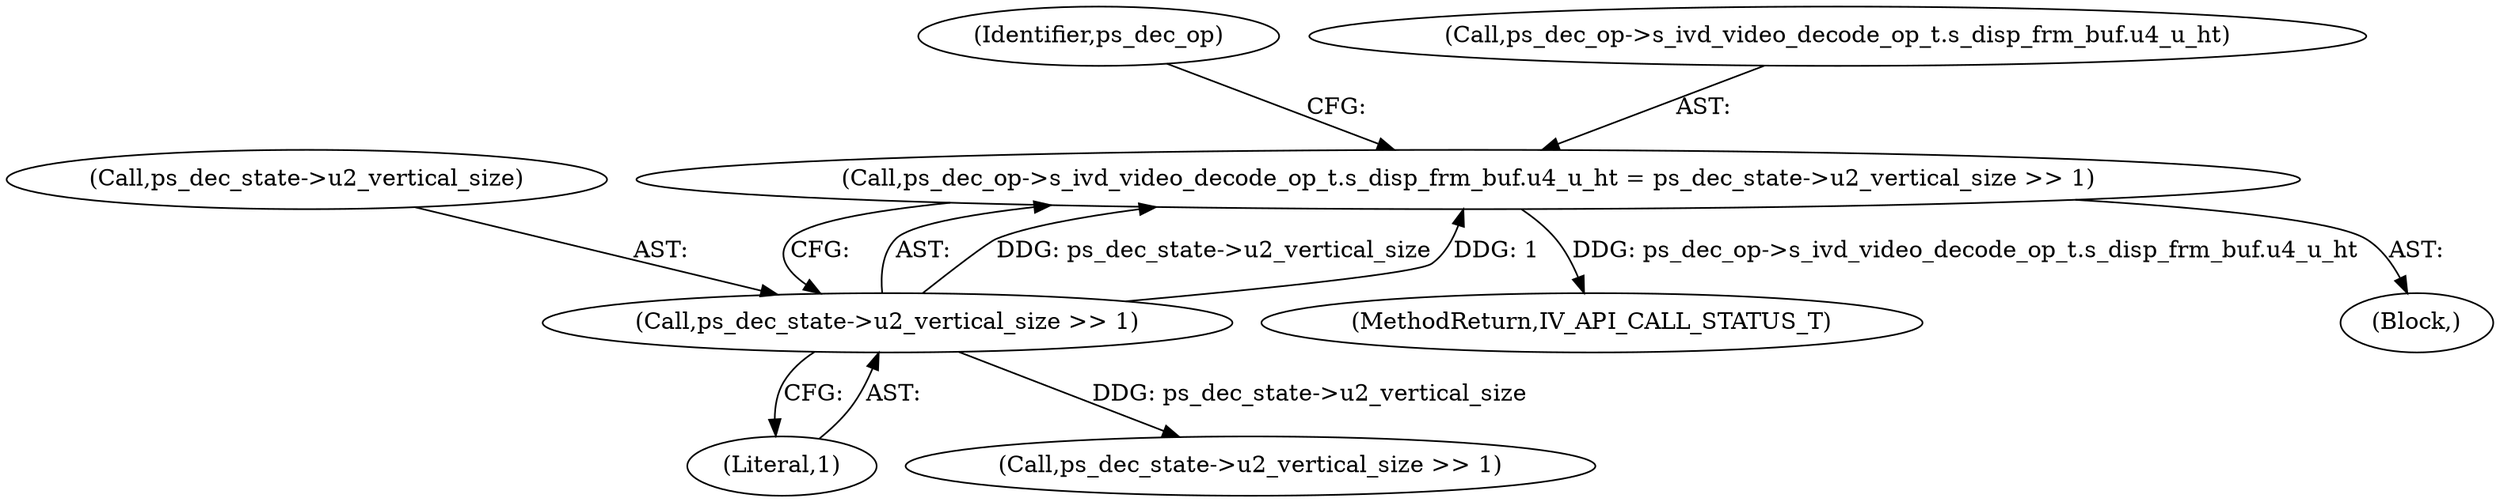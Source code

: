 digraph "0_Android_a86eb798d077b9b25c8f8c77e3c02c2f287c1ce7@pointer" {
"1001277" [label="(Call,ps_dec_op->s_ivd_video_decode_op_t.s_disp_frm_buf.u4_u_ht = ps_dec_state->u2_vertical_size >> 1)"];
"1001285" [label="(Call,ps_dec_state->u2_vertical_size >> 1)"];
"1001286" [label="(Call,ps_dec_state->u2_vertical_size)"];
"1001294" [label="(Identifier,ps_dec_op)"];
"1001110" [label="(Block,)"];
"1001278" [label="(Call,ps_dec_op->s_ivd_video_decode_op_t.s_disp_frm_buf.u4_u_ht)"];
"1001285" [label="(Call,ps_dec_state->u2_vertical_size >> 1)"];
"1001277" [label="(Call,ps_dec_op->s_ivd_video_decode_op_t.s_disp_frm_buf.u4_u_ht = ps_dec_state->u2_vertical_size >> 1)"];
"1001289" [label="(Literal,1)"];
"1001695" [label="(MethodReturn,IV_API_CALL_STATUS_T)"];
"1001324" [label="(Call,ps_dec_state->u2_vertical_size >> 1)"];
"1001277" -> "1001110"  [label="AST: "];
"1001277" -> "1001285"  [label="CFG: "];
"1001278" -> "1001277"  [label="AST: "];
"1001285" -> "1001277"  [label="AST: "];
"1001294" -> "1001277"  [label="CFG: "];
"1001277" -> "1001695"  [label="DDG: ps_dec_op->s_ivd_video_decode_op_t.s_disp_frm_buf.u4_u_ht"];
"1001285" -> "1001277"  [label="DDG: ps_dec_state->u2_vertical_size"];
"1001285" -> "1001277"  [label="DDG: 1"];
"1001285" -> "1001289"  [label="CFG: "];
"1001286" -> "1001285"  [label="AST: "];
"1001289" -> "1001285"  [label="AST: "];
"1001285" -> "1001324"  [label="DDG: ps_dec_state->u2_vertical_size"];
}
